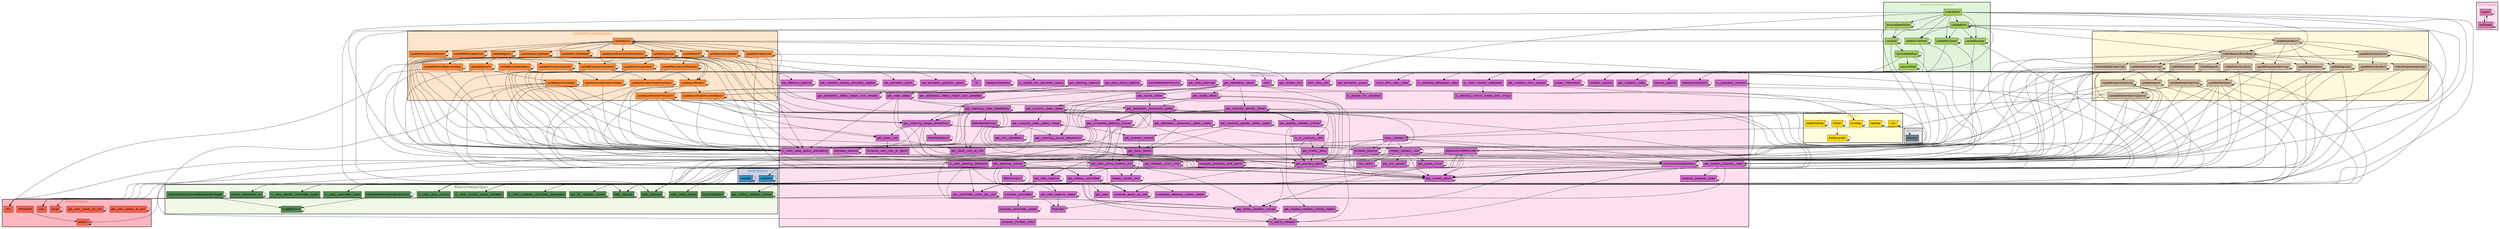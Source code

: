 digraph G {
fontname=helvetica;
subgraph cluster_SeqHelpers {
style=filled;
fontsize="20.0";
fillcolor="#d0d1e6";
fontcolor="#3690c0";
penwidth=2;
label=SeqHelpers;
seqToSet [shape=rectangle, style=filled, fontname=helvetica, fillcolor="#3690c0"];
seqInter [shape=rectangle, style=filled, fontname=helvetica, fillcolor="#3690c0"];
}

subgraph cluster_ProcessOperationsSpec {
style=filled;
fontsize="20.0";
fillcolor=cornsilk;
fontcolor=bisque3;
penwidth=2;
label=ProcessOperationsSpec;
updateProposerSlashings [shape=rectangle, style=filled, fontname=helvetica, fillcolor=bisque3];
updateDeposit [shape=rectangle, style=filled, fontname=helvetica, fillcolor=bisque3];
isValidAttesterSlashings [shape=rectangle, style=filled, fontname=helvetica, fillcolor=bisque3];
updateAttesterSlashings [shape=rectangle, style=filled, fontname=helvetica, fillcolor=bisque3];
isValidAttestations [shape=rectangle, style=filled, fontname=helvetica, fillcolor=bisque3];
updateOperations [shape=rectangle, style=filled, fontname=helvetica, fillcolor=bisque3];
isValidDeposits [shape=rectangle, style=filled, fontname=helvetica, fillcolor=bisque3];
isValidProposerSlashings [shape=rectangle, style=filled, fontname=helvetica, fillcolor=bisque3];
updateAttestations [shape=rectangle, style=filled, fontname=helvetica, fillcolor=bisque3];
updateProposerSlashing [shape=rectangle, style=filled, fontname=helvetica, fillcolor=bisque3];
updateVoluntaryExit [shape=rectangle, style=filled, fontname=helvetica, fillcolor=bisque3];
updateVoluntaryExits [shape=rectangle, style=filled, fontname=helvetica, fillcolor=bisque3];
updateAttesterSlashingComp [shape=rectangle, style=filled, fontname=helvetica, fillcolor=bisque3];
updateAttesterSlashing [shape=rectangle, style=filled, fontname=helvetica, fillcolor=bisque3];
isValidVoluntaryExits [shape=rectangle, style=filled, fontname=helvetica, fillcolor=bisque3];
isValidBeaconBlockBody [shape=rectangle, style=filled, fontname=helvetica, fillcolor=bisque3];
updateDeposits [shape=rectangle, style=filled, fontname=helvetica, fillcolor=bisque3];
updateAttestation [shape=rectangle, style=filled, fontname=helvetica, fillcolor=bisque3];
}

subgraph cluster_EpochProcessingSpec {
style=filled;
fontsize="20.0";
fillcolor="#fee6ce";
fontcolor="#fd8d3c";
penwidth=2;
label=EpochProcessingSpec;
updateEjections [shape=rectangle, style=filled, fontname=helvetica, fillcolor="#fd8d3c"];
updateParticipationRecords [shape=rectangle, style=filled, fontname=helvetica, fillcolor="#fd8d3c"];
updateFinalisedCheckpoint [shape=rectangle, style=filled, fontname=helvetica, fillcolor="#fd8d3c"];
updateEjectionsHelper [shape=rectangle, style=filled, fontname=helvetica, fillcolor="#fd8d3c"];
updateJustificationPrevEpoch [shape=rectangle, style=filled, fontname=helvetica, fillcolor="#fd8d3c"];
updateSlashingsHelper [shape=rectangle, style=filled, fontname=helvetica, fillcolor="#fd8d3c"];
updateQueueValidators [shape=rectangle, style=filled, fontname=helvetica, fillcolor="#fd8d3c"];
updateSlashingsReset [shape=rectangle, style=filled, fontname=helvetica, fillcolor="#fd8d3c"];
updateRandaoMixes [shape=rectangle, style=filled, fontname=helvetica, fillcolor="#fd8d3c"];
updateJustification [shape=rectangle, style=filled, fontname=helvetica, fillcolor="#fd8d3c"];
updateJustificationCurrentEpoch [shape=rectangle, style=filled, fontname=helvetica, fillcolor="#fd8d3c"];
updateEffectiveBalanceHelper [shape=rectangle, style=filled, fontname=helvetica, fillcolor="#fd8d3c"];
updateJustificationAndFinalisation [shape=rectangle, style=filled, fontname=helvetica, fillcolor="#fd8d3c"];
updateSlashings [shape=rectangle, style=filled, fontname=helvetica, fillcolor="#fd8d3c"];
updateQueueValidatorsHelper [shape=rectangle, style=filled, fontname=helvetica, fillcolor="#fd8d3c"];
updateRAndP [shape=rectangle, style=filled, fontname=helvetica, fillcolor="#fd8d3c"];
updateEpoch [shape=rectangle, style=filled, fontname=helvetica, fillcolor="#fd8d3c"];
updateEth1DataReset [shape=rectangle, style=filled, fontname=helvetica, fillcolor="#fd8d3c"];
updateActivationEligibility [shape=rectangle, style=filled, fontname=helvetica, fillcolor="#fd8d3c"];
updateActivationEligibilityHelper [shape=rectangle, style=filled, fontname=helvetica, fillcolor="#fd8d3c"];
updateHistoricalRoots [shape=rectangle, style=filled, fontname=helvetica, fillcolor="#fd8d3c"];
updateEffectiveBalance [shape=rectangle, style=filled, fontname=helvetica, fillcolor="#fd8d3c"];
updateRewardsAndPenalties [shape=rectangle, style=filled, fontname=helvetica, fillcolor="#fd8d3c"];
updateRegistry [shape=rectangle, style=filled, fontname=helvetica, fillcolor="#fd8d3c"];
}

subgraph cluster_Eth2Types {
style=filled;
fontsize="20.0";
fillcolor="#fde0ef";
fontcolor="#de77ae";
penwidth=2;
label=Eth2Types;
typeOf [shape=rectangle, style=filled, fontname=helvetica, fillcolor="#de77ae"];
wellTyped [shape=rectangle, style=filled, fontname=helvetica, fillcolor="#de77ae"];
}

subgraph cluster_MathHelpers {
style=filled;
fontsize="20.0";
fillcolor=lightpink;
fontcolor=tomato;
penwidth=2;
label=MathHelpers;
get__prev__power__of__two [shape=rectangle, style=filled, fontname=helvetica, fillcolor=tomato];
get__next__power__of__two [shape=rectangle, style=filled, fontname=helvetica, fillcolor=tomato];
range [shape=rectangle, style=filled, fontname=helvetica, fillcolor=tomato];
power2 [shape=rectangle, style=filled, fontname=helvetica, fillcolor=tomato];
min [shape=rectangle, style=filled, fontname=helvetica, fillcolor=tomato];
isPowerOf2 [shape=rectangle, style=filled, fontname=helvetica, fillcolor=tomato];
max [shape=rectangle, style=filled, fontname=helvetica, fillcolor=tomato];
}

subgraph cluster_Helpers {
style=filled;
fontsize="20.0";
fillcolor="#ffffdd";
fontcolor=gold;
penwidth=2;
label=Helpers;
ceil [shape=rectangle, style=filled, fontname=helvetica, fillcolor=gold];
seqMap [shape=rectangle, style=filled, fontname=helvetica, fillcolor=gold];
timeSeq [shape=rectangle, style=filled, fontname=helvetica, fillcolor=gold];
flatten [shape=rectangle, style=filled, fontname=helvetica, fillcolor=gold];
seqBinOpMap [shape=rectangle, style=filled, fontname=helvetica, fillcolor=gold];
flattenLength [shape=rectangle, style=filled, fontname=helvetica, fillcolor=gold];
}

subgraph cluster_StateTransitionSpec {
style=filled;
fontsize="20.0";
fillcolor="#e0f3db";
fontcolor=darkolivegreen3;
penwidth=2;
label=StateTransitionSpec;
updateEth1Data [shape=rectangle, style=filled, fontname=helvetica, fillcolor=darkolivegreen3];
nextSlot [shape=rectangle, style=filled, fontname=helvetica, fillcolor=darkolivegreen3];
updateBlock [shape=rectangle, style=filled, fontname=helvetica, fillcolor=darkolivegreen3];
forwardStateToSlot [shape=rectangle, style=filled, fontname=helvetica, fillcolor=darkolivegreen3];
advanceSlot [shape=rectangle, style=filled, fontname=helvetica, fillcolor=darkolivegreen3];
resolveStateRoot [shape=rectangle, style=filled, fontname=helvetica, fillcolor=darkolivegreen3];
updateRandao [shape=rectangle, style=filled, fontname=helvetica, fillcolor=darkolivegreen3];
isValidBlock [shape=rectangle, style=filled, fontname=helvetica, fillcolor=darkolivegreen3];
addBlockToState [shape=rectangle, style=filled, fontname=helvetica, fillcolor=darkolivegreen3];
}

subgraph cluster_BeaconHelpers {
style=filled;
fontsize="20.0";
fillcolor="#fde0ef";
fontcolor=orchid3;
penwidth=2;
label=BeaconHelpers;
is__valid__pending__attestions [shape=rectangle, style=filled, fontname=helvetica, fillcolor=orchid3];
all [shape=rectangle, style=filled, fontname=helvetica, fillcolor=orchid3];
is__slashable__validator [shape=rectangle, style=filled, fontname=helvetica, fillcolor=orchid3];
compute__shuffled__index [shape=rectangle, style=filled, fontname=helvetica, fillcolor=orchid3];
get__eligible__validator__indices [shape=rectangle, style=filled, fontname=helvetica, fillcolor=orchid3];
get__unslashed__attesting__indices [shape=rectangle, style=filled, fontname=helvetica, fillcolor=orchid3];
decrease__balance [shape=rectangle, style=filled, fontname=helvetica, fillcolor=orchid3];
get__exit__epochs [shape=rectangle, style=filled, fontname=helvetica, fillcolor=orchid3];
get__attestation__deltas__helper__sum__rewards [shape=rectangle, style=filled, fontname=helvetica, fillcolor=orchid3];
initiate__validator__exit [shape=rectangle, style=filled, fontname=helvetica, fillcolor=orchid3];
get__committee__count__per__slot [shape=rectangle, style=filled, fontname=helvetica, fillcolor=orchid3];
set__effective__balance [shape=rectangle, style=filled, fontname=helvetica, fillcolor=orchid3];
compute__committee__helper [shape=rectangle, style=filled, fontname=helvetica, fillcolor=orchid3];
get__eligible__validator__indices__helper [shape=rectangle, style=filled, fontname=helvetica, fillcolor=orchid3];
PickIndex [shape=rectangle, style=filled, fontname=helvetica, fillcolor=orchid3];
get__inactivity__penalty__deltas [shape=rectangle, style=filled, fontname=helvetica, fillcolor=orchid3];
get__total__slashings [shape=rectangle, style=filled, fontname=helvetica, fillcolor=orchid3];
filterAttestations [shape=rectangle, style=filled, fontname=helvetica, fillcolor=orchid3];
get__attestation__deltas__helper__sum__penalties [shape=rectangle, style=filled, fontname=helvetica, fillcolor=orchid3];
get__seed [shape=rectangle, style=filled, fontname=helvetica, fillcolor=orchid3];
get__source__deltas [shape=rectangle, style=filled, fontname=helvetica, fillcolor=orchid3];
get__min__attestation [shape=rectangle, style=filled, fontname=helvetica, fillcolor=orchid3];
compute__proposer__index [shape=rectangle, style=filled, fontname=helvetica, fillcolor=orchid3];
get__randao__mix [shape=rectangle, style=filled, fontname=helvetica, fillcolor=orchid3];
get__inclusion__delay__deltas__helper [shape=rectangle, style=filled, fontname=helvetica, fillcolor=orchid3];
get__attestation__component__deltas__helper [shape=rectangle, style=filled, fontname=helvetica, fillcolor=orchid3];
unslashed__attesting__indices__helper [shape=rectangle, style=filled, fontname=helvetica, fillcolor=orchid3];
get__current__epoch [shape=rectangle, style=filled, fontname=helvetica, fillcolor=orchid3];
get__beacon__proposer__index [shape=rectangle, style=filled, fontname=helvetica, fillcolor=orchid3];
set__activation__epoch [shape=rectangle, style=filled, fontname=helvetica, fillcolor=orchid3];
get__total__active__balance [shape=rectangle, style=filled, fontname=helvetica, fillcolor=orchid3];
compute__epoch__at__slot [shape=rectangle, style=filled, fontname=helvetica, fillcolor=orchid3];
get__proposer__reward [shape=rectangle, style=filled, fontname=helvetica, fillcolor=orchid3];
integer__square__root [shape=rectangle, style=filled, fontname=helvetica, fillcolor=orchid3];
get__matching__head__attestations [shape=rectangle, style=filled, fontname=helvetica, fillcolor=orchid3];
get__beacon__committee [shape=rectangle, style=filled, fontname=helvetica, fillcolor=orchid3];
is__valid__indexed__attestation [shape=rectangle, style=filled, fontname=helvetica, fillcolor=orchid3];
seqKeysInValidators [shape=rectangle, style=filled, fontname=helvetica, fillcolor=orchid3];
get__attestation__deltas [shape=rectangle, style=filled, fontname=helvetica, fillcolor=orchid3];
compute__committee [shape=rectangle, style=filled, fontname=helvetica, fillcolor=orchid3];
get__activation__queue [shape=rectangle, style=filled, fontname=helvetica, fillcolor=orchid3];
is__slashable__attestation__data [shape=rectangle, style=filled, fontname=helvetica, fillcolor=orchid3];
hash [shape=rectangle, style=filled, fontname=helvetica, fillcolor=orchid3];
get__previous__epoch [shape=rectangle, style=filled, fontname=helvetica, fillcolor=orchid3];
is__valid__state__epoch__attestations [shape=rectangle, style=filled, fontname=helvetica, fillcolor=orchid3];
get__validator__index [shape=rectangle, style=filled, fontname=helvetica, fillcolor=orchid3];
get__finality__delay [shape=rectangle, style=filled, fontname=helvetica, fillcolor=orchid3];
get__validator__churn__limit [shape=rectangle, style=filled, fontname=helvetica, fillcolor=orchid3];
get__target__deltas [shape=rectangle, style=filled, fontname=helvetica, fillcolor=orchid3];
get__attesting__indices [shape=rectangle, style=filled, fontname=helvetica, fillcolor=orchid3];
minimumActiveValidators [shape=rectangle, style=filled, fontname=helvetica, fillcolor=orchid3];
get__head__deltas [shape=rectangle, style=filled, fontname=helvetica, fillcolor=orchid3];
is__active__validator [shape=rectangle, style=filled, fontname=helvetica, fillcolor=orchid3];
is__attesting__indices__sorted__and__unique [shape=rectangle, style=filled, fontname=helvetica, fillcolor=orchid3];
get__total__balance [shape=rectangle, style=filled, fontname=helvetica, fillcolor=orchid3];
is__eligible__for__activation [shape=rectangle, style=filled, fontname=helvetica, fillcolor=orchid3];
compute__start__slot__at__epoch [shape=rectangle, style=filled, fontname=helvetica, fillcolor=orchid3];
count__eth1__data__votes [shape=rectangle, style=filled, fontname=helvetica, fillcolor=orchid3];
slash__validator [shape=rectangle, style=filled, fontname=helvetica, fillcolor=orchid3];
filterIndicesxx [shape=rectangle, style=filled, fontname=helvetica, fillcolor=orchid3];
get__validator__indices__activation__eligible [shape=rectangle, style=filled, fontname=helvetica, fillcolor=orchid3];
attestationIsWellFormed [shape=rectangle, style=filled, fontname=helvetica, fillcolor=orchid3];
get__block__root__at__slot [shape=rectangle, style=filled, fontname=helvetica, fillcolor=orchid3];
get__block__root [shape=rectangle, style=filled, fontname=helvetica, fillcolor=orchid3];
countAttestationsForLink [shape=rectangle, style=filled, fontname=helvetica, fillcolor=orchid3];
get__active__validator__indices [shape=rectangle, style=filled, fontname=helvetica, fillcolor=orchid3];
get__matching__target__attestations [shape=rectangle, style=filled, fontname=helvetica, fillcolor=orchid3];
get__queue__churn [shape=rectangle, style=filled, fontname=helvetica, fillcolor=orchid3];
get__inactivity__penalty__deltas__helper [shape=rectangle, style=filled, fontname=helvetica, fillcolor=orchid3];
get__matching__source__attestations [shape=rectangle, style=filled, fontname=helvetica, fillcolor=orchid3];
balance__append [shape=rectangle, style=filled, fontname=helvetica, fillcolor=orchid3];
get__inclusion__delay__deltas [shape=rectangle, style=filled, fontname=helvetica, fillcolor=orchid3];
compute__activation__exit__epoch [shape=rectangle, style=filled, fontname=helvetica, fillcolor=orchid3];
hash__tree__root [shape=rectangle, style=filled, fontname=helvetica, fillcolor=orchid3];
get__total__balance__helper [shape=rectangle, style=filled, fontname=helvetica, fillcolor=orchid3];
validator__append [shape=rectangle, style=filled, fontname=helvetica, fillcolor=orchid3];
seqKeysInDeposits [shape=rectangle, style=filled, fontname=helvetica, fillcolor=orchid3];
sorted__intersection [shape=rectangle, style=filled, fontname=helvetica, fillcolor=orchid3];
get__attestation__component__deltas [shape=rectangle, style=filled, fontname=helvetica, fillcolor=orchid3];
get__validator__from__deposit [shape=rectangle, style=filled, fontname=helvetica, fillcolor=orchid3];
get__attesting__balance [shape=rectangle, style=filled, fontname=helvetica, fillcolor=orchid3];
max__epoch [shape=rectangle, style=filled, fontname=helvetica, fillcolor=orchid3];
increase__balance [shape=rectangle, style=filled, fontname=helvetica, fillcolor=orchid3];
get__total__active__balance__full [shape=rectangle, style=filled, fontname=helvetica, fillcolor=orchid3];
is__in__inactivity__leak [shape=rectangle, style=filled, fontname=helvetica, fillcolor=orchid3];
filterAttestationsyy [shape=rectangle, style=filled, fontname=helvetica, fillcolor=orchid3];
get__base__reward [shape=rectangle, style=filled, fontname=helvetica, fillcolor=orchid3];
is__eligible__for__activation__queue [shape=rectangle, style=filled, fontname=helvetica, fillcolor=orchid3];
set__activation__eligibility__epoch [shape=rectangle, style=filled, fontname=helvetica, fillcolor=orchid3];
}

subgraph cluster__System {
style=filled;
fontsize="20.0";
fillcolor=snow2;
fontcolor=slategrey;
penwidth=2;
label=_System;
requires [shape=rectangle, style=filled, fontname=helvetica, fillcolor=slategrey];
}

subgraph cluster_BeaconHelperSpec {
style=filled;
fontsize="20.0";
fillcolor="#f0f9e8";
fontcolor=palegreen4;
penwidth=2;
label=BeaconHelperSpec;
is__valid__gwei__amount [shape=rectangle, style=filled, fontname=helvetica, fillcolor=palegreen4];
keysInValidators [shape=rectangle, style=filled, fontname=helvetica, fillcolor=palegreen4];
is__valid__beacon__committee__length [shape=rectangle, style=filled, fontname=helvetica, fillcolor=palegreen4];
valid__state__indices [shape=rectangle, style=filled, fontname=helvetica, fillcolor=palegreen4];
is__valid__number__active__validators [shape=rectangle, style=filled, fontname=helvetica, fillcolor=palegreen4];
get__PS__validator__indices [shape=rectangle, style=filled, fontname=helvetica, fillcolor=palegreen4];
get__VolExit__validator__indices [shape=rectangle, style=filled, fontname=helvetica, fillcolor=palegreen4];
total__deposits [shape=rectangle, style=filled, fontname=helvetica, fillcolor=palegreen4];
total__balances [shape=rectangle, style=filled, fontname=helvetica, fillcolor=palegreen4];
collectValidatorsAttestatingForLink [shape=rectangle, style=filled, fontname=helvetica, fillcolor=palegreen4];
sorted__intersection__fn [shape=rectangle, style=filled, fontname=helvetica, fillcolor=palegreen4];
is__valid__committee__index [shape=rectangle, style=filled, fontname=helvetica, fillcolor=palegreen4];
is__valid__compute__committee__parameters [shape=rectangle, style=filled, fontname=helvetica, fillcolor=palegreen4];
collectValidatorsIndicesAttestatingForTarget [shape=rectangle, style=filled, fontname=helvetica, fillcolor=palegreen4];
trueBitsCount [shape=rectangle, style=filled, fontname=helvetica, fillcolor=palegreen4];
}

updateEjections -> is__valid__state__epoch__attestations;
updateEjections -> minimumActiveValidators;
updateEjections -> updateEjections;
updateEjections -> updateEjectionsHelper;
is__valid__pending__attestions -> compute__epoch__at__slot;
is__valid__pending__attestions -> get__active__validator__indices;
is__valid__pending__attestions -> get__beacon__committee;
is__valid__pending__attestions -> get__committee__count__per__slot;
is__valid__pending__attestions -> is__valid__beacon__committee__length;
is__valid__pending__attestions -> is__valid__committee__index;
is__valid__pending__attestions -> is__valid__number__active__validators;
updateParticipationRecords -> is__valid__state__epoch__attestations;
updateParticipationRecords -> updateParticipationRecords;
updateEth1Data -> count__eth1__data__votes;
updateEth1Data -> minimumActiveValidators;
updateEth1Data -> updateEth1Data;
updateFinalisedCheckpoint -> all;
updateFinalisedCheckpoint -> get__current__epoch;
updateFinalisedCheckpoint -> is__valid__state__epoch__attestations;
updateFinalisedCheckpoint -> updateFinalisedCheckpoint;
updateFinalisedCheckpoint -> updateJustification;
get__eligible__validator__indices -> get__eligible__validator__indices;
get__eligible__validator__indices -> get__eligible__validator__indices__helper;
get__eligible__validator__indices -> get__previous__epoch;
nextSlot -> is__valid__state__epoch__attestations;
nextSlot -> nextSlot;
nextSlot -> resolveStateRoot;
nextSlot -> updateEpoch;
get__prev__power__of__two -> get__prev__power__of__two;
keysInValidators -> keysInValidators;
get__unslashed__attesting__indices -> get__attesting__indices;
get__unslashed__attesting__indices -> get__unslashed__attesting__indices;
get__unslashed__attesting__indices -> is__valid__pending__attestions;
get__unslashed__attesting__indices -> unslashed__attesting__indices__helper;
updateEjectionsHelper -> get__current__epoch;
updateEjectionsHelper -> initiate__validator__exit;
updateEjectionsHelper -> is__active__validator;
updateEjectionsHelper -> is__valid__state__epoch__attestations;
updateEjectionsHelper -> minimumActiveValidators;
updateEjectionsHelper -> updateEjectionsHelper;
decrease__balance -> decrease__balance;
updateProposerSlashings -> get__PS__validator__indices;
updateProposerSlashings -> get__current__epoch;
updateProposerSlashings -> minimumActiveValidators;
updateProposerSlashings -> updateProposerSlashing;
updateProposerSlashings -> updateProposerSlashings;
get__exit__epochs -> get__exit__epochs;
get__attestation__deltas__helper__sum__rewards -> get__attestation__deltas__helper__sum__rewards;
updateBlock -> addBlockToState;
updateBlock -> hash__tree__root;
updateBlock -> isValidBeaconBlockBody;
updateBlock -> minimumActiveValidators;
updateBlock -> total__balances;
updateBlock -> total__deposits;
updateBlock -> updateBlock;
updateBlock -> updateEth1Data;
updateBlock -> updateOperations;
updateBlock -> updateRandao;
updateJustificationPrevEpoch -> get__attesting__balance;
updateJustificationPrevEpoch -> get__block__root;
updateJustificationPrevEpoch -> get__current__epoch;
updateJustificationPrevEpoch -> get__matching__target__attestations;
updateJustificationPrevEpoch -> get__previous__epoch;
updateJustificationPrevEpoch -> get__total__active__balance;
updateJustificationPrevEpoch -> is__valid__state__epoch__attestations;
updateJustificationPrevEpoch -> updateJustificationPrevEpoch;
initiate__validator__exit -> compute__activation__exit__epoch;
initiate__validator__exit -> get__current__epoch;
initiate__validator__exit -> get__exit__epochs;
initiate__validator__exit -> get__queue__churn;
initiate__validator__exit -> get__validator__churn__limit;
initiate__validator__exit -> initiate__validator__exit;
initiate__validator__exit -> max__epoch;
initiate__validator__exit -> minimumActiveValidators;
updateSlashingsHelper -> decrease__balance;
updateSlashingsHelper -> is__valid__state__epoch__attestations;
updateSlashingsHelper -> updateSlashingsHelper;
get__committee__count__per__slot -> get__active__validator__indices;
get__committee__count__per__slot -> get__committee__count__per__slot;
get__committee__count__per__slot -> max;
get__committee__count__per__slot -> min;
set__effective__balance -> set__effective__balance;
compute__committee__helper -> compute__committee__helper;
compute__committee__helper -> compute__shuffled__index;
get__eligible__validator__indices__helper -> get__eligible__validator__indices__helper;
get__eligible__validator__indices__helper -> is__active__validator;
updateDeposit -> balance__append;
updateDeposit -> get__validator__from__deposit;
updateDeposit -> get__validator__index;
updateDeposit -> increase__balance;
updateDeposit -> minimumActiveValidators;
updateDeposit -> seqKeysInValidators;
updateDeposit -> total__balances;
updateDeposit -> updateDeposit;
updateDeposit -> validator__append;
ceil -> ceil;
get__inactivity__penalty__deltas -> get__eligible__validator__indices;
get__inactivity__penalty__deltas -> get__inactivity__penalty__deltas;
get__inactivity__penalty__deltas -> get__inactivity__penalty__deltas__helper;
get__inactivity__penalty__deltas -> get__matching__target__attestations;
get__inactivity__penalty__deltas -> get__previous__epoch;
get__inactivity__penalty__deltas -> get__unslashed__attesting__indices;
get__inactivity__penalty__deltas -> is__in__inactivity__leak;
get__inactivity__penalty__deltas -> is__valid__state__epoch__attestations;
get__inactivity__penalty__deltas -> timeSeq;
forwardStateToSlot -> forwardStateToSlot;
forwardStateToSlot -> is__valid__state__epoch__attestations;
forwardStateToSlot -> nextSlot;
get__total__slashings -> get__total__slashings;
filterAttestations -> filterAttestations;
updateQueueValidators -> get__validator__churn__limit;
updateQueueValidators -> get__validator__indices__activation__eligible;
updateQueueValidators -> is__valid__state__epoch__attestations;
updateQueueValidators -> updateQueueValidators;
updateQueueValidators -> updateQueueValidatorsHelper;
get__attestation__deltas__helper__sum__penalties -> get__attestation__deltas__helper__sum__penalties;
seqToSet -> seqToSet;
get__source__deltas -> get__attestation__component__deltas;
get__source__deltas -> get__matching__source__attestations;
get__source__deltas -> get__previous__epoch;
get__source__deltas -> get__source__deltas;
get__source__deltas -> is__valid__state__epoch__attestations;
get__min__attestation -> get__min__attestation;
compute__proposer__index -> compute__proposer__index;
get__inclusion__delay__deltas__helper -> PickIndex;
get__inclusion__delay__deltas__helper -> get__base__reward;
get__inclusion__delay__deltas__helper -> get__inclusion__delay__deltas__helper;
get__inclusion__delay__deltas__helper -> get__min__attestation;
get__inclusion__delay__deltas__helper -> get__proposer__reward;
get__attestation__component__deltas__helper -> get__attestation__component__deltas__helper;
get__attestation__component__deltas__helper -> get__base__reward;
get__attestation__component__deltas__helper -> is__in__inactivity__leak;
get__PS__validator__indices -> get__PS__validator__indices;
unslashed__attesting__indices__helper -> PickIndex;
unslashed__attesting__indices__helper -> unslashed__attesting__indices__helper;
advanceSlot -> advanceSlot;
advanceSlot -> hash__tree__root;
updateSlashingsReset -> get__current__epoch;
updateSlashingsReset -> is__valid__state__epoch__attestations;
updateSlashingsReset -> updateSlashingsReset;
get__current__epoch -> compute__epoch__at__slot;
get__current__epoch -> get__current__epoch;
get__beacon__proposer__index -> compute__proposer__index;
get__beacon__proposer__index -> get__active__validator__indices;
get__beacon__proposer__index -> get__beacon__proposer__index;
get__beacon__proposer__index -> get__current__epoch;
get__beacon__proposer__index -> is__active__validator;
typeOf -> typeOf;
typeOf -> wellTyped;
seqMap -> requires;
seqMap -> seqMap;
timeSeq -> timeSeq;
set__activation__epoch -> set__activation__epoch;
get__total__active__balance -> get__total__active__balance;
get__total__active__balance -> is__valid__gwei__amount;
compute__epoch__at__slot -> compute__epoch__at__slot;
get__proposer__reward -> get__base__reward;
flatten -> flatten;
flatten -> flattenLength;
isValidAttesterSlashings -> is__slashable__attestation__data;
isValidAttesterSlashings -> is__valid__indexed__attestation;
isValidAttesterSlashings -> minimumActiveValidators;
isValidAttesterSlashings -> sorted__intersection;
integer__square__root -> integer__square__root;
integer__square__root -> power2;
get__VolExit__validator__indices -> get__VolExit__validator__indices;
get__matching__head__attestations -> filterAttestationsyy;
get__matching__head__attestations -> get__block__root__at__slot;
get__matching__head__attestations -> get__current__epoch;
get__matching__head__attestations -> get__matching__head__attestations;
get__matching__head__attestations -> get__matching__target__attestations;
get__matching__head__attestations -> get__previous__epoch;
get__matching__head__attestations -> is__valid__state__epoch__attestations;
resolveStateRoot -> advanceSlot;
resolveStateRoot -> hash__tree__root;
resolveStateRoot -> is__valid__state__epoch__attestations;
resolveStateRoot -> resolveStateRoot;
get__beacon__committee -> compute__committee;
get__beacon__committee -> compute__epoch__at__slot;
get__beacon__committee -> get__active__validator__indices;
get__beacon__committee -> get__beacon__committee;
get__beacon__committee -> get__committee__count__per__slot;
get__beacon__committee -> get__seed;
get__beacon__committee -> is__active__validator;
get__beacon__committee -> is__valid__committee__index;
get__beacon__committee -> is__valid__number__active__validators;
updateRandao -> get__current__epoch;
updateRandao -> minimumActiveValidators;
updateRandao -> updateRandao;
updateAttesterSlashings -> is__valid__indexed__attestation;
updateAttesterSlashings -> minimumActiveValidators;
updateAttesterSlashings -> sorted__intersection;
updateAttesterSlashings -> updateAttesterSlashing;
updateAttesterSlashings -> updateAttesterSlashings;
updateRandaoMixes -> get__current__epoch;
updateRandaoMixes -> get__randao__mix;
updateRandaoMixes -> is__valid__state__epoch__attestations;
updateRandaoMixes -> updateRandaoMixes;
is__valid__indexed__attestation -> is__attesting__indices__sorted__and__unique;
seqKeysInValidators -> seqKeysInValidators;
get__attestation__deltas -> get__attestation__deltas;
get__attestation__deltas -> get__attestation__deltas__helper__sum__penalties;
get__attestation__deltas -> get__attestation__deltas__helper__sum__rewards;
get__attestation__deltas -> get__head__deltas;
get__attestation__deltas -> get__inactivity__penalty__deltas;
get__attestation__deltas -> get__inclusion__delay__deltas;
get__attestation__deltas -> get__previous__epoch;
get__attestation__deltas -> get__source__deltas;
get__attestation__deltas -> get__target__deltas;
get__attestation__deltas -> is__valid__state__epoch__attestations;
get__attestation__deltas -> timeSeq;
updateJustification -> get__current__epoch;
updateJustification -> is__valid__state__epoch__attestations;
updateJustification -> updateJustification;
updateJustification -> updateJustificationCurrentEpoch;
updateJustification -> updateJustificationPrevEpoch;
compute__committee -> compute__committee;
compute__committee -> compute__committee__helper;
compute__committee -> is__valid__compute__committee__parameters;
compute__committee -> range;
total__deposits -> total__deposits;
get__activation__queue -> get__activation__queue;
get__activation__queue -> is__eligible__for__activation;
get__next__power__of__two -> get__next__power__of__two;
hash -> hash;
get__previous__epoch -> get__current__epoch;
get__previous__epoch -> get__previous__epoch;
is__valid__state__epoch__attestations -> is__valid__pending__attestions;
total__balances -> total__balances;
get__validator__index -> get__validator__index;
get__finality__delay -> get__previous__epoch;
collectValidatorsAttestatingForLink -> collectValidatorsAttestatingForLink;
collectValidatorsAttestatingForLink -> trueBitsCount;
get__validator__churn__limit -> get__active__validator__indices;
get__validator__churn__limit -> get__current__epoch;
get__validator__churn__limit -> get__validator__churn__limit;
get__validator__churn__limit -> max;
isValidAttestations -> attestationIsWellFormed;
isValidAttestations -> minimumActiveValidators;
get__target__deltas -> get__attestation__component__deltas;
get__target__deltas -> get__current__epoch;
get__target__deltas -> get__matching__target__attestations;
get__target__deltas -> get__previous__epoch;
get__target__deltas -> get__target__deltas;
get__target__deltas -> is__valid__state__epoch__attestations;
updateJustificationCurrentEpoch -> get__attesting__balance;
updateJustificationCurrentEpoch -> get__block__root;
updateJustificationCurrentEpoch -> get__current__epoch;
updateJustificationCurrentEpoch -> get__matching__target__attestations;
updateJustificationCurrentEpoch -> get__total__active__balance;
updateJustificationCurrentEpoch -> is__valid__state__epoch__attestations;
updateJustificationCurrentEpoch -> updateJustificationCurrentEpoch;
get__attesting__indices -> compute__epoch__at__slot;
get__attesting__indices -> filterIndicesxx;
get__attesting__indices -> get__active__validator__indices;
get__attesting__indices -> get__attesting__indices;
get__attesting__indices -> get__beacon__committee;
get__attesting__indices -> get__committee__count__per__slot;
get__attesting__indices -> is__valid__beacon__committee__length;
get__attesting__indices -> is__valid__committee__index;
get__attesting__indices -> is__valid__number__active__validators;
updateEffectiveBalanceHelper -> is__valid__state__epoch__attestations;
updateEffectiveBalanceHelper -> min;
updateEffectiveBalanceHelper -> set__effective__balance;
updateEffectiveBalanceHelper -> updateEffectiveBalanceHelper;
wellTyped -> typeOf;
wellTyped -> wellTyped;
minimumActiveValidators -> get__active__validator__indices;
minimumActiveValidators -> get__current__epoch;
minimumActiveValidators -> minimumActiveValidators;
updateOperations -> isValidBeaconBlockBody;
updateOperations -> minimumActiveValidators;
updateOperations -> updateAttestations;
updateOperations -> updateAttesterSlashings;
updateOperations -> updateDeposits;
updateOperations -> updateOperations;
updateOperations -> updateProposerSlashings;
updateOperations -> updateVoluntaryExits;
range -> range;
get__head__deltas -> get__attestation__component__deltas;
get__head__deltas -> get__current__epoch;
get__head__deltas -> get__head__deltas;
get__head__deltas -> get__matching__head__attestations;
get__head__deltas -> get__previous__epoch;
get__head__deltas -> is__valid__state__epoch__attestations;
sorted__intersection__fn -> sorted__intersection__fn;
updateJustificationAndFinalisation -> is__valid__state__epoch__attestations;
updateJustificationAndFinalisation -> updateFinalisedCheckpoint;
updateJustificationAndFinalisation -> updateJustification;
updateJustificationAndFinalisation -> updateJustificationAndFinalisation;
get__total__balance -> get__total__balance;
get__total__balance -> get__total__balance__helper;
get__total__balance -> is__valid__gwei__amount;
get__total__balance -> max;
isValidDeposits -> minimumActiveValidators;
isValidDeposits -> total__balances;
isValidDeposits -> total__deposits;
isValidProposerSlashings -> get__current__epoch;
isValidProposerSlashings -> minimumActiveValidators;
updateAttestations -> attestationIsWellFormed;
updateAttestations -> minimumActiveValidators;
updateAttestations -> updateAttestation;
updateAttestations -> updateAttestations;
count__eth1__data__votes -> count__eth1__data__votes;
slash__validator -> decrease__balance;
slash__validator -> get__beacon__proposer__index;
slash__validator -> get__current__epoch;
slash__validator -> increase__balance;
slash__validator -> initiate__validator__exit;
slash__validator -> is__active__validator;
slash__validator -> max;
slash__validator -> minimumActiveValidators;
slash__validator -> slash__validator;
filterIndicesxx -> filterIndicesxx;
get__validator__indices__activation__eligible -> get__validator__indices__activation__eligible;
attestationIsWellFormed -> compute__epoch__at__slot;
attestationIsWellFormed -> get__active__validator__indices;
attestationIsWellFormed -> get__beacon__committee;
attestationIsWellFormed -> get__committee__count__per__slot;
attestationIsWellFormed -> get__current__epoch;
attestationIsWellFormed -> get__previous__epoch;
updateSlashings -> get__current__epoch;
updateSlashings -> get__total__active__balance__full;
updateSlashings -> get__total__slashings;
updateSlashings -> is__valid__state__epoch__attestations;
updateSlashings -> min;
updateSlashings -> updateSlashings;
updateSlashings -> updateSlashingsHelper;
get__block__root -> compute__start__slot__at__epoch;
get__block__root -> get__block__root__at__slot;
updateQueueValidatorsHelper -> compute__activation__exit__epoch;
updateQueueValidatorsHelper -> get__current__epoch;
updateQueueValidatorsHelper -> is__valid__state__epoch__attestations;
updateQueueValidatorsHelper -> set__activation__epoch;
updateQueueValidatorsHelper -> updateQueueValidatorsHelper;
countAttestationsForLink -> countAttestationsForLink;
get__active__validator__indices -> get__active__validator__indices;
get__active__validator__indices -> is__active__validator;
power2 -> power2;
updateProposerSlashing -> get__beacon__proposer__index;
updateProposerSlashing -> get__current__epoch;
updateProposerSlashing -> minimumActiveValidators;
updateProposerSlashing -> slash__validator;
updateProposerSlashing -> updateProposerSlashing;
seqInter -> seqInter;
get__matching__target__attestations -> filterAttestations;
get__matching__target__attestations -> get__block__root;
get__matching__target__attestations -> get__current__epoch;
get__matching__target__attestations -> get__matching__source__attestations;
get__matching__target__attestations -> get__matching__target__attestations;
get__matching__target__attestations -> get__previous__epoch;
get__matching__target__attestations -> is__valid__state__epoch__attestations;
get__queue__churn -> get__queue__churn;
get__inactivity__penalty__deltas__helper -> get__base__reward;
get__inactivity__penalty__deltas__helper -> get__finality__delay;
get__inactivity__penalty__deltas__helper -> get__inactivity__penalty__deltas__helper;
get__inactivity__penalty__deltas__helper -> get__proposer__reward;
updateVoluntaryExit -> get__current__epoch;
updateVoluntaryExit -> initiate__validator__exit;
updateVoluntaryExit -> minimumActiveValidators;
updateVoluntaryExit -> updateVoluntaryExit;
updateRAndP -> get__attestation__deltas;
updateRAndP -> get__current__epoch;
updateRAndP -> is__valid__state__epoch__attestations;
updateRAndP -> updateRAndP;
updateRAndP -> updateRewardsAndPenalties;
get__matching__source__attestations -> get__current__epoch;
get__matching__source__attestations -> get__matching__source__attestations;
get__matching__source__attestations -> get__previous__epoch;
get__matching__source__attestations -> is__valid__state__epoch__attestations;
updateVoluntaryExits -> get__VolExit__validator__indices;
updateVoluntaryExits -> get__current__epoch;
updateVoluntaryExits -> minimumActiveValidators;
updateVoluntaryExits -> updateVoluntaryExit;
updateVoluntaryExits -> updateVoluntaryExits;
get__inclusion__delay__deltas -> get__inclusion__delay__deltas;
get__inclusion__delay__deltas -> get__inclusion__delay__deltas__helper;
get__inclusion__delay__deltas -> get__matching__source__attestations;
get__inclusion__delay__deltas -> get__previous__epoch;
get__inclusion__delay__deltas -> get__unslashed__attesting__indices;
get__inclusion__delay__deltas -> is__valid__state__epoch__attestations;
get__inclusion__delay__deltas -> timeSeq;
compute__activation__exit__epoch -> compute__activation__exit__epoch;
isValidBlock -> addBlockToState;
isValidBlock -> forwardStateToSlot;
isValidBlock -> hash__tree__root;
isValidBlock -> isValidBeaconBlockBody;
isValidBlock -> is__valid__state__epoch__attestations;
isValidBlock -> minimumActiveValidators;
isValidBlock -> nextSlot;
isValidBlock -> total__balances;
isValidBlock -> total__deposits;
isValidBlock -> updateBlock;
isValidBlock -> updateEth1Data;
isValidBlock -> updateRandao;
hash__tree__root -> hash__tree__root;
addBlockToState -> addBlockToState;
addBlockToState -> hash__tree__root;
addBlockToState -> minimumActiveValidators;
updateAttesterSlashingComp -> get__beacon__proposer__index;
updateAttesterSlashingComp -> get__current__epoch;
updateAttesterSlashingComp -> is__slashable__validator;
updateAttesterSlashingComp -> minimumActiveValidators;
updateAttesterSlashingComp -> slash__validator;
updateAttesterSlashingComp -> updateAttesterSlashingComp;
seqBinOpMap -> seqBinOpMap;
updateEpoch -> get__current__epoch;
updateEpoch -> is__valid__state__epoch__attestations;
updateEpoch -> updateEffectiveBalance;
updateEpoch -> updateEpoch;
updateEpoch -> updateEth1DataReset;
updateEpoch -> updateFinalisedCheckpoint;
updateEpoch -> updateHistoricalRoots;
updateEpoch -> updateJustification;
updateEpoch -> updateJustificationAndFinalisation;
updateEpoch -> updateParticipationRecords;
updateEpoch -> updateRAndP;
updateEpoch -> updateRandaoMixes;
updateEpoch -> updateRegistry;
updateEpoch -> updateSlashings;
updateEpoch -> updateSlashingsReset;
get__total__balance__helper -> PickIndex;
get__total__balance__helper -> get__total__balance__helper;
get__total__balance__helper -> is__valid__gwei__amount;
updateAttesterSlashing -> minimumActiveValidators;
updateAttesterSlashing -> updateAttesterSlashing;
updateAttesterSlashing -> updateAttesterSlashingComp;
updateAttesterSlashing -> valid__state__indices;
seqKeysInDeposits -> seqKeysInDeposits;
sorted__intersection -> sorted__intersection;
sorted__intersection -> sorted__intersection__fn;
get__attestation__component__deltas -> get__attestation__component__deltas;
get__attestation__component__deltas -> get__attestation__component__deltas__helper;
get__attestation__component__deltas -> get__eligible__validator__indices;
get__attestation__component__deltas -> get__total__active__balance__full;
get__attestation__component__deltas -> get__total__balance;
get__attestation__component__deltas -> get__unslashed__attesting__indices;
get__attestation__component__deltas -> is__valid__pending__attestions;
get__attestation__component__deltas -> timeSeq;
collectValidatorsIndicesAttestatingForTarget -> collectValidatorsIndicesAttestatingForTarget;
collectValidatorsIndicesAttestatingForTarget -> trueBitsCount;
updateEth1DataReset -> get__current__epoch;
updateEth1DataReset -> is__valid__state__epoch__attestations;
updateEth1DataReset -> updateEth1DataReset;
get__validator__from__deposit -> get__validator__from__deposit;
get__validator__from__deposit -> min;
isValidVoluntaryExits -> get__current__epoch;
isValidVoluntaryExits -> minimumActiveValidators;
updateActivationEligibility -> is__valid__state__epoch__attestations;
updateActivationEligibility -> updateActivationEligibility;
updateActivationEligibility -> updateActivationEligibilityHelper;
updateActivationEligibilityHelper -> get__current__epoch;
updateActivationEligibilityHelper -> is__eligible__for__activation__queue;
updateActivationEligibilityHelper -> is__valid__state__epoch__attestations;
updateActivationEligibilityHelper -> set__activation__eligibility__epoch;
updateActivationEligibilityHelper -> updateActivationEligibilityHelper;
max__epoch -> max__epoch;
increase__balance -> increase__balance;
isPowerOf2 -> power2;
get__total__active__balance__full -> get__active__validator__indices;
get__total__active__balance__full -> get__current__epoch;
get__total__active__balance__full -> get__total__active__balance__full;
get__total__active__balance__full -> get__total__balance;
get__total__active__balance__full -> integer__square__root;
get__total__active__balance__full -> is__valid__gwei__amount;
get__total__active__balance__full -> seqToSet;
updateHistoricalRoots -> get__current__epoch;
updateHistoricalRoots -> hash;
updateHistoricalRoots -> is__valid__state__epoch__attestations;
updateHistoricalRoots -> updateHistoricalRoots;
trueBitsCount -> trueBitsCount;
updateEffectiveBalance -> is__valid__state__epoch__attestations;
updateEffectiveBalance -> updateEffectiveBalance;
updateEffectiveBalance -> updateEffectiveBalanceHelper;
isValidBeaconBlockBody -> isValidAttestations;
isValidBeaconBlockBody -> isValidAttesterSlashings;
isValidBeaconBlockBody -> isValidDeposits;
isValidBeaconBlockBody -> isValidProposerSlashings;
isValidBeaconBlockBody -> isValidVoluntaryExits;
isValidBeaconBlockBody -> minimumActiveValidators;
isValidBeaconBlockBody -> updateAttestations;
isValidBeaconBlockBody -> updateAttesterSlashings;
isValidBeaconBlockBody -> updateDeposits;
isValidBeaconBlockBody -> updateProposerSlashings;
updateRewardsAndPenalties -> decrease__balance;
updateRewardsAndPenalties -> increase__balance;
updateRewardsAndPenalties -> is__valid__state__epoch__attestations;
updateRewardsAndPenalties -> updateRewardsAndPenalties;
flattenLength -> flattenLength;
is__in__inactivity__leak -> get__finality__delay;
is__in__inactivity__leak -> get__previous__epoch;
filterAttestationsyy -> filterAttestationsyy;
filterAttestationsyy -> get__block__root__at__slot;
get__base__reward -> get__total__active__balance__full;
get__base__reward -> integer__square__root;
set__activation__eligibility__epoch -> set__activation__eligibility__epoch;
updateDeposits -> get__current__epoch;
updateDeposits -> minimumActiveValidators;
updateDeposits -> total__balances;
updateDeposits -> total__deposits;
updateDeposits -> updateDeposit;
updateDeposits -> updateDeposits;
updateAttestation -> attestationIsWellFormed;
updateAttestation -> compute__epoch__at__slot;
updateAttestation -> get__beacon__committee;
updateAttestation -> get__beacon__proposer__index;
updateAttestation -> get__committee__count__per__slot;
updateAttestation -> get__current__epoch;
updateAttestation -> get__previous__epoch;
updateAttestation -> minimumActiveValidators;
updateAttestation -> updateAttestation;
updateRegistry -> is__valid__state__epoch__attestations;
updateRegistry -> updateActivationEligibility;
updateRegistry -> updateEjections;
updateRegistry -> updateQueueValidators;
updateRegistry -> updateRegistry;
}
